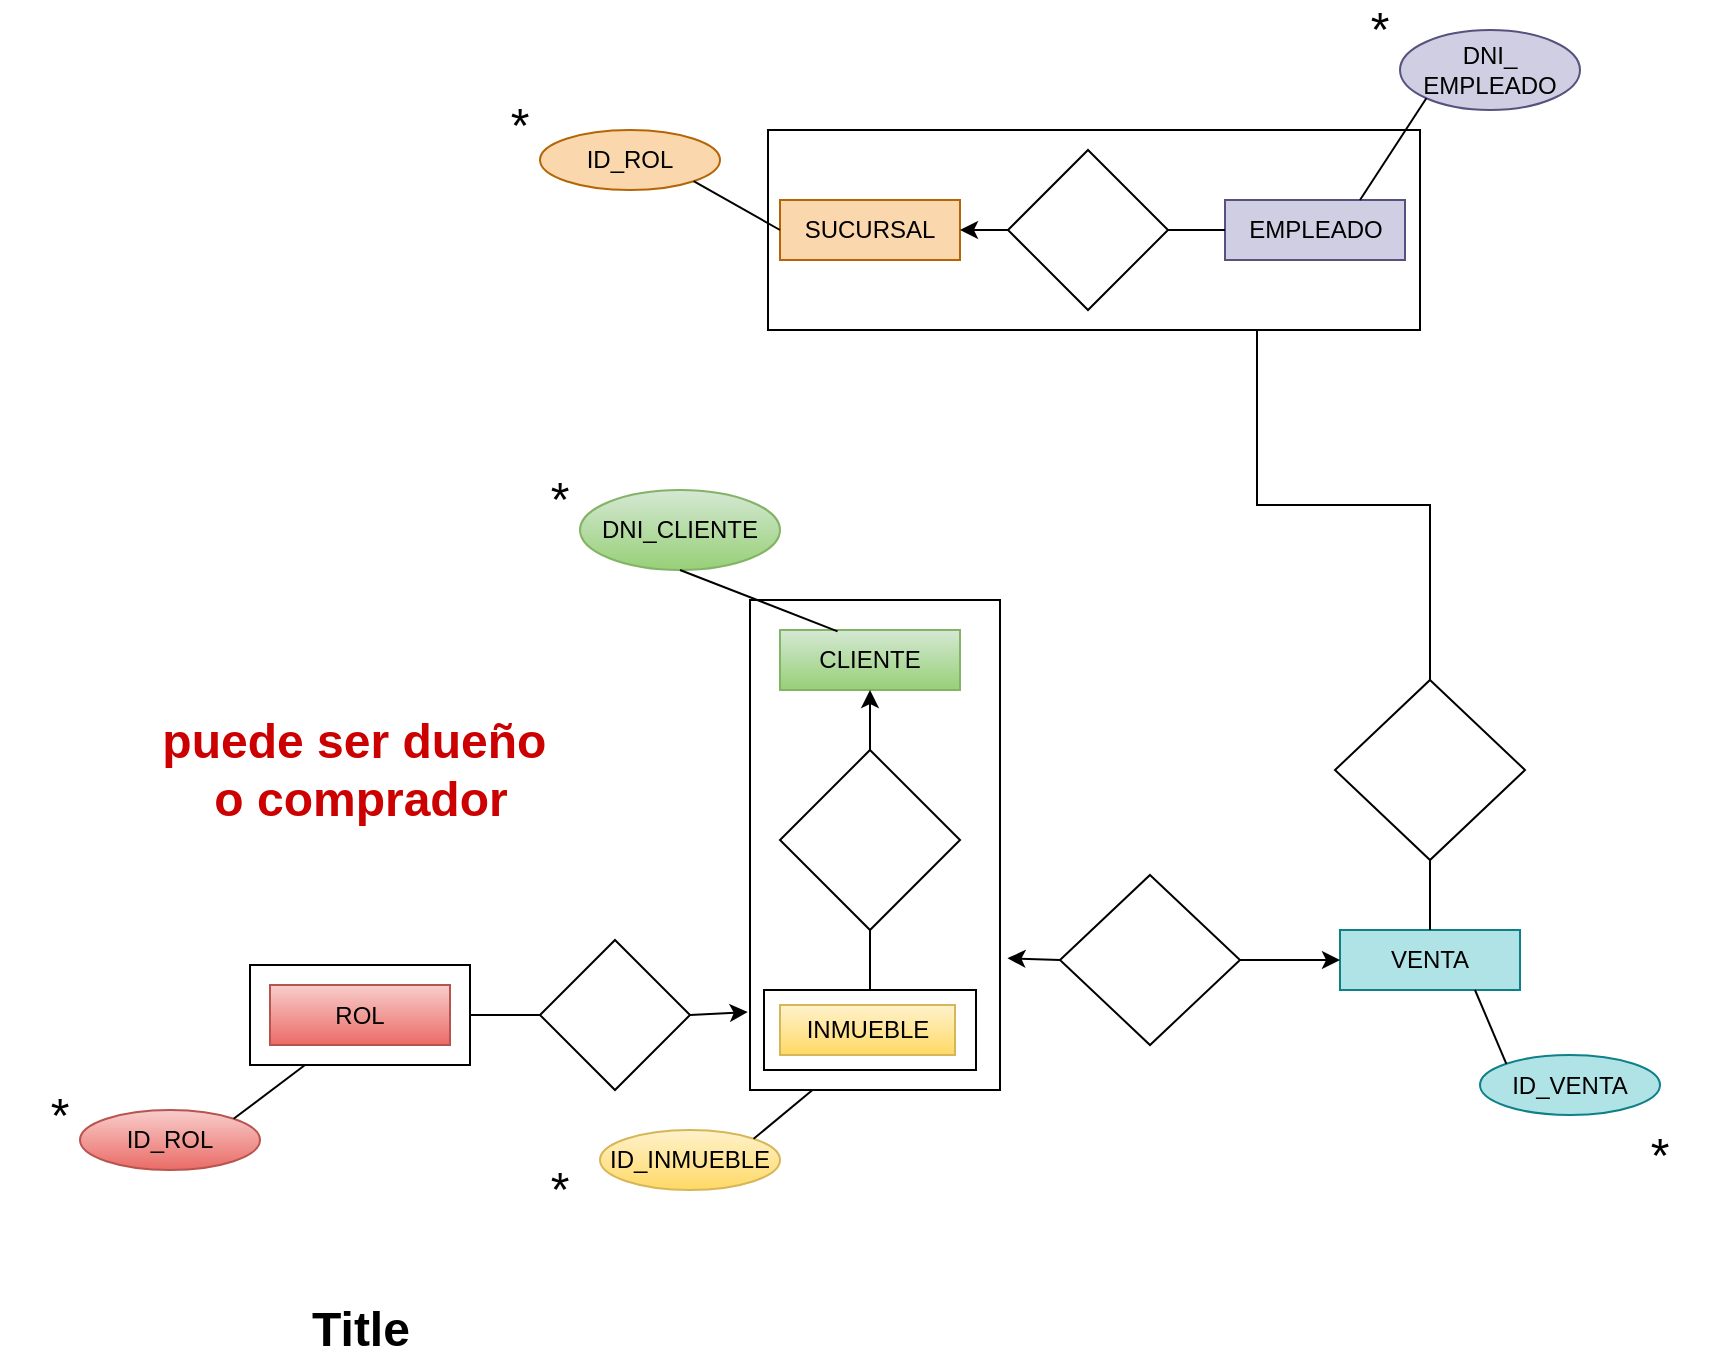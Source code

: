 <mxfile version="24.7.5">
  <diagram name="Página-1" id="NNj3vgyOJPFBUI3p8XEc">
    <mxGraphModel dx="1745" dy="1731" grid="1" gridSize="10" guides="1" tooltips="1" connect="1" arrows="1" fold="1" page="1" pageScale="1" pageWidth="827" pageHeight="1169" math="0" shadow="0">
      <root>
        <mxCell id="0" />
        <mxCell id="1" parent="0" />
        <mxCell id="zj0xup-f8QQQgsx-p5lP-6" value="" style="rounded=0;whiteSpace=wrap;html=1;" parent="1" vertex="1">
          <mxGeometry x="285" y="185" width="125" height="245" as="geometry" />
        </mxCell>
        <mxCell id="j1jYGmsBvRzgGtj-54UR-4" value="" style="rounded=0;whiteSpace=wrap;html=1;" vertex="1" parent="1">
          <mxGeometry x="292" y="380" width="106" height="40" as="geometry" />
        </mxCell>
        <mxCell id="MPRieVsxkrIZF0ktZkBW-8" value="" style="rounded=0;whiteSpace=wrap;html=1;direction=south;" parent="1" vertex="1">
          <mxGeometry x="35" y="367.5" width="110" height="50" as="geometry" />
        </mxCell>
        <mxCell id="HIk1WO-elueAQoqG-h1J-2" value="" style="rounded=0;whiteSpace=wrap;html=1;" parent="1" vertex="1">
          <mxGeometry x="294" y="-50" width="326" height="100" as="geometry" />
        </mxCell>
        <mxCell id="zj0xup-f8QQQgsx-p5lP-1" value="&lt;font color=&quot;#000000&quot;&gt;CLIENTE&lt;/font&gt;" style="rounded=0;whiteSpace=wrap;html=1;fillColor=#d5e8d4;strokeColor=#82b366;gradientColor=#97d077;" parent="1" vertex="1">
          <mxGeometry x="300" y="200" width="90" height="30" as="geometry" />
        </mxCell>
        <mxCell id="zj0xup-f8QQQgsx-p5lP-2" value="&lt;font color=&quot;#000000&quot;&gt;INMUEBLE&lt;/font&gt;" style="rounded=0;whiteSpace=wrap;html=1;fillColor=#fff2cc;strokeColor=#d6b656;gradientColor=#ffd966;" parent="1" vertex="1">
          <mxGeometry x="300" y="387.5" width="87.5" height="25" as="geometry" />
        </mxCell>
        <mxCell id="zj0xup-f8QQQgsx-p5lP-3" value="" style="rhombus;whiteSpace=wrap;html=1;" parent="1" vertex="1">
          <mxGeometry x="300" y="260" width="90" height="90" as="geometry" />
        </mxCell>
        <mxCell id="zj0xup-f8QQQgsx-p5lP-7" value="&lt;font color=&quot;#000000&quot;&gt;VENTA&lt;/font&gt;" style="rounded=0;whiteSpace=wrap;html=1;fillColor=#b0e3e6;strokeColor=#0e8088;" parent="1" vertex="1">
          <mxGeometry x="580" y="350" width="90" height="30" as="geometry" />
        </mxCell>
        <mxCell id="zj0xup-f8QQQgsx-p5lP-8" value="" style="rhombus;whiteSpace=wrap;html=1;" parent="1" vertex="1">
          <mxGeometry x="440" y="322.5" width="90" height="85" as="geometry" />
        </mxCell>
        <mxCell id="zj0xup-f8QQQgsx-p5lP-10" value="" style="endArrow=classic;html=1;rounded=0;entryX=0;entryY=0.5;entryDx=0;entryDy=0;" parent="1" source="zj0xup-f8QQQgsx-p5lP-8" target="zj0xup-f8QQQgsx-p5lP-7" edge="1">
          <mxGeometry width="50" height="50" relative="1" as="geometry">
            <mxPoint x="490" y="450" as="sourcePoint" />
            <mxPoint x="540" y="400" as="targetPoint" />
          </mxGeometry>
        </mxCell>
        <mxCell id="zj0xup-f8QQQgsx-p5lP-14" value="&lt;font color=&quot;#000000&quot;&gt;EMPLEADO&lt;/font&gt;" style="rounded=0;whiteSpace=wrap;html=1;fillColor=#d0cee2;strokeColor=#56517e;" parent="1" vertex="1">
          <mxGeometry x="522.5" y="-15" width="90" height="30" as="geometry" />
        </mxCell>
        <mxCell id="zj0xup-f8QQQgsx-p5lP-19" value="&lt;font color=&quot;#000000&quot;&gt;SUCURSAL&lt;/font&gt;" style="rounded=0;whiteSpace=wrap;html=1;fillColor=#fad7ac;strokeColor=#b46504;" parent="1" vertex="1">
          <mxGeometry x="300" y="-15" width="90" height="30" as="geometry" />
        </mxCell>
        <mxCell id="zj0xup-f8QQQgsx-p5lP-24" value="" style="rhombus;whiteSpace=wrap;html=1;" parent="1" vertex="1">
          <mxGeometry x="414" y="-40" width="80" height="80" as="geometry" />
        </mxCell>
        <mxCell id="zj0xup-f8QQQgsx-p5lP-26" value="" style="endArrow=none;html=1;rounded=0;entryX=0;entryY=0.5;entryDx=0;entryDy=0;exitX=1;exitY=0.5;exitDx=0;exitDy=0;" parent="1" source="zj0xup-f8QQQgsx-p5lP-24" target="zj0xup-f8QQQgsx-p5lP-14" edge="1">
          <mxGeometry width="50" height="50" relative="1" as="geometry">
            <mxPoint x="460" y="130" as="sourcePoint" />
            <mxPoint x="510" y="80" as="targetPoint" />
          </mxGeometry>
        </mxCell>
        <mxCell id="zj0xup-f8QQQgsx-p5lP-27" value="" style="endArrow=classic;html=1;rounded=0;entryX=1;entryY=0.5;entryDx=0;entryDy=0;exitX=0;exitY=0.5;exitDx=0;exitDy=0;" parent="1" source="zj0xup-f8QQQgsx-p5lP-24" target="zj0xup-f8QQQgsx-p5lP-19" edge="1">
          <mxGeometry width="50" height="50" relative="1" as="geometry">
            <mxPoint x="370" y="90" as="sourcePoint" />
            <mxPoint x="420" y="40" as="targetPoint" />
          </mxGeometry>
        </mxCell>
        <mxCell id="uog67UMfGlllpVVWLBfc-1" value="" style="rhombus;whiteSpace=wrap;html=1;" parent="1" vertex="1">
          <mxGeometry x="180" y="355" width="75" height="75" as="geometry" />
        </mxCell>
        <mxCell id="uog67UMfGlllpVVWLBfc-2" value="&lt;font color=&quot;#000000&quot;&gt;ROL&lt;/font&gt;" style="rounded=0;whiteSpace=wrap;html=1;fillColor=#f8cecc;strokeColor=#b85450;gradientColor=#ea6b66;" parent="1" vertex="1">
          <mxGeometry x="45" y="377.5" width="90" height="30" as="geometry" />
        </mxCell>
        <mxCell id="uog67UMfGlllpVVWLBfc-13" value="&lt;font color=&quot;#cc0000&quot;&gt;puede ser dueño&amp;nbsp;&lt;/font&gt;&lt;div&gt;&lt;font color=&quot;#cc0000&quot;&gt;o comprador&lt;/font&gt;&lt;/div&gt;" style="text;strokeColor=none;fillColor=none;html=1;fontSize=24;fontStyle=1;verticalAlign=middle;align=center;" parent="1" vertex="1">
          <mxGeometry x="-15" y="250" width="210" height="40" as="geometry" />
        </mxCell>
        <mxCell id="uog67UMfGlllpVVWLBfc-14" value="" style="rhombus;whiteSpace=wrap;html=1;" parent="1" vertex="1">
          <mxGeometry x="577.5" y="225" width="95" height="90" as="geometry" />
        </mxCell>
        <mxCell id="HIk1WO-elueAQoqG-h1J-1" value="" style="endArrow=none;html=1;rounded=0;entryX=0.5;entryY=1;entryDx=0;entryDy=0;exitX=0.5;exitY=0;exitDx=0;exitDy=0;" parent="1" source="zj0xup-f8QQQgsx-p5lP-7" target="uog67UMfGlllpVVWLBfc-14" edge="1">
          <mxGeometry width="50" height="50" relative="1" as="geometry">
            <mxPoint x="490" y="320" as="sourcePoint" />
            <mxPoint x="540" y="270" as="targetPoint" />
          </mxGeometry>
        </mxCell>
        <mxCell id="HIk1WO-elueAQoqG-h1J-3" value="" style="endArrow=none;html=1;rounded=0;entryX=0.75;entryY=1;entryDx=0;entryDy=0;exitX=0.5;exitY=0;exitDx=0;exitDy=0;edgeStyle=orthogonalEdgeStyle;" parent="1" source="uog67UMfGlllpVVWLBfc-14" target="HIk1WO-elueAQoqG-h1J-2" edge="1">
          <mxGeometry width="50" height="50" relative="1" as="geometry">
            <mxPoint x="520" y="160" as="sourcePoint" />
            <mxPoint x="570" y="110" as="targetPoint" />
          </mxGeometry>
        </mxCell>
        <mxCell id="_sDwnU4jXvjSTcjaool8-1" value="Title" style="text;strokeColor=none;fillColor=none;html=1;fontSize=24;fontStyle=1;verticalAlign=middle;align=center;" parent="1" vertex="1">
          <mxGeometry x="40" y="530" width="100" height="40" as="geometry" />
        </mxCell>
        <mxCell id="_sDwnU4jXvjSTcjaool8-2" value="&lt;font color=&quot;#000000&quot;&gt;DNI_CLIENTE&lt;/font&gt;" style="ellipse;whiteSpace=wrap;html=1;fillColor=#d5e8d4;strokeColor=#82b366;gradientColor=#97d077;" parent="1" vertex="1">
          <mxGeometry x="200" y="130" width="100" height="40" as="geometry" />
        </mxCell>
        <mxCell id="_sDwnU4jXvjSTcjaool8-3" value="&lt;font style=&quot;font-size: 24px;&quot;&gt;*&lt;/font&gt;" style="text;html=1;align=center;verticalAlign=middle;whiteSpace=wrap;rounded=0;" parent="1" vertex="1">
          <mxGeometry x="160" y="120" width="60" height="30" as="geometry" />
        </mxCell>
        <mxCell id="_sDwnU4jXvjSTcjaool8-4" value="" style="endArrow=none;html=1;rounded=0;entryX=0.5;entryY=1;entryDx=0;entryDy=0;exitX=0.32;exitY=0.022;exitDx=0;exitDy=0;exitPerimeter=0;" parent="1" source="zj0xup-f8QQQgsx-p5lP-1" target="_sDwnU4jXvjSTcjaool8-2" edge="1">
          <mxGeometry width="50" height="50" relative="1" as="geometry">
            <mxPoint x="180" y="250" as="sourcePoint" />
            <mxPoint x="230" y="200" as="targetPoint" />
          </mxGeometry>
        </mxCell>
        <mxCell id="_sDwnU4jXvjSTcjaool8-5" value="&lt;font color=&quot;#000000&quot;&gt;ID_INMUEBLE&lt;/font&gt;" style="ellipse;whiteSpace=wrap;html=1;fillColor=#fff2cc;strokeColor=#d6b656;gradientColor=#ffd966;" parent="1" vertex="1">
          <mxGeometry x="210" y="450" width="90" height="30" as="geometry" />
        </mxCell>
        <mxCell id="_sDwnU4jXvjSTcjaool8-6" value="&lt;font style=&quot;font-size: 24px;&quot;&gt;*&lt;/font&gt;" style="text;html=1;align=center;verticalAlign=middle;whiteSpace=wrap;rounded=0;" parent="1" vertex="1">
          <mxGeometry x="160" y="470" width="60" height="20" as="geometry" />
        </mxCell>
        <mxCell id="_sDwnU4jXvjSTcjaool8-7" value="" style="endArrow=none;html=1;rounded=0;exitX=1;exitY=0;exitDx=0;exitDy=0;entryX=0.25;entryY=1;entryDx=0;entryDy=0;" parent="1" source="_sDwnU4jXvjSTcjaool8-5" target="zj0xup-f8QQQgsx-p5lP-6" edge="1">
          <mxGeometry width="50" height="50" relative="1" as="geometry">
            <mxPoint x="360" y="540" as="sourcePoint" />
            <mxPoint x="410" y="490" as="targetPoint" />
          </mxGeometry>
        </mxCell>
        <mxCell id="_sDwnU4jXvjSTcjaool8-8" value="&lt;font color=&quot;#000000&quot;&gt;ID_ROL&lt;/font&gt;" style="ellipse;whiteSpace=wrap;html=1;fillColor=#f8cecc;strokeColor=#b85450;gradientColor=#ea6b66;" parent="1" vertex="1">
          <mxGeometry x="-50" y="440" width="90" height="30" as="geometry" />
        </mxCell>
        <mxCell id="_sDwnU4jXvjSTcjaool8-9" value="&lt;font style=&quot;font-size: 24px;&quot;&gt;*&lt;/font&gt;" style="text;html=1;align=center;verticalAlign=middle;whiteSpace=wrap;rounded=0;" parent="1" vertex="1">
          <mxGeometry x="-90" y="432.5" width="60" height="20" as="geometry" />
        </mxCell>
        <mxCell id="_sDwnU4jXvjSTcjaool8-10" value="" style="endArrow=none;html=1;rounded=0;entryX=1;entryY=0.75;entryDx=0;entryDy=0;exitX=1;exitY=0;exitDx=0;exitDy=0;" parent="1" source="_sDwnU4jXvjSTcjaool8-8" target="MPRieVsxkrIZF0ktZkBW-8" edge="1">
          <mxGeometry width="50" height="50" relative="1" as="geometry">
            <mxPoint x="-160" y="500" as="sourcePoint" />
            <mxPoint x="-110" y="450" as="targetPoint" />
          </mxGeometry>
        </mxCell>
        <mxCell id="_sDwnU4jXvjSTcjaool8-11" value="&lt;font color=&quot;#000000&quot;&gt;ID_VENTA&lt;/font&gt;" style="ellipse;whiteSpace=wrap;html=1;fillColor=#b0e3e6;strokeColor=#0e8088;" parent="1" vertex="1">
          <mxGeometry x="650" y="412.5" width="90" height="30" as="geometry" />
        </mxCell>
        <mxCell id="_sDwnU4jXvjSTcjaool8-12" value="&lt;font style=&quot;font-size: 24px;&quot;&gt;*&lt;/font&gt;" style="text;html=1;align=center;verticalAlign=middle;whiteSpace=wrap;rounded=0;" parent="1" vertex="1">
          <mxGeometry x="710" y="452.5" width="60" height="20" as="geometry" />
        </mxCell>
        <mxCell id="_sDwnU4jXvjSTcjaool8-13" value="" style="endArrow=none;html=1;rounded=0;entryX=0.75;entryY=1;entryDx=0;entryDy=0;exitX=0;exitY=0;exitDx=0;exitDy=0;" parent="1" source="_sDwnU4jXvjSTcjaool8-11" target="zj0xup-f8QQQgsx-p5lP-7" edge="1">
          <mxGeometry width="50" height="50" relative="1" as="geometry">
            <mxPoint x="540" y="520" as="sourcePoint" />
            <mxPoint x="590" y="470" as="targetPoint" />
          </mxGeometry>
        </mxCell>
        <mxCell id="_sDwnU4jXvjSTcjaool8-14" value="&lt;font color=&quot;#000000&quot;&gt;DNI_&lt;/font&gt;&lt;div&gt;&lt;font color=&quot;#000000&quot;&gt;EMPLEADO&lt;/font&gt;&lt;/div&gt;" style="ellipse;whiteSpace=wrap;html=1;fillColor=#d0cee2;strokeColor=#56517e;" parent="1" vertex="1">
          <mxGeometry x="610" y="-100" width="90" height="40" as="geometry" />
        </mxCell>
        <mxCell id="_sDwnU4jXvjSTcjaool8-15" value="" style="endArrow=none;html=1;rounded=0;entryX=0;entryY=1;entryDx=0;entryDy=0;exitX=0.75;exitY=0;exitDx=0;exitDy=0;" parent="1" source="zj0xup-f8QQQgsx-p5lP-14" target="_sDwnU4jXvjSTcjaool8-14" edge="1">
          <mxGeometry width="50" height="50" relative="1" as="geometry">
            <mxPoint x="516.5" y="-50" as="sourcePoint" />
            <mxPoint x="566.5" y="-100" as="targetPoint" />
          </mxGeometry>
        </mxCell>
        <mxCell id="_sDwnU4jXvjSTcjaool8-16" value="&lt;font style=&quot;font-size: 24px;&quot;&gt;*&lt;/font&gt;" style="text;html=1;align=center;verticalAlign=middle;whiteSpace=wrap;rounded=0;" parent="1" vertex="1">
          <mxGeometry x="570" y="-110" width="60" height="20" as="geometry" />
        </mxCell>
        <mxCell id="_sDwnU4jXvjSTcjaool8-17" value="&lt;font color=&quot;#000000&quot;&gt;ID_ROL&lt;/font&gt;" style="ellipse;whiteSpace=wrap;html=1;fillColor=#fad7ac;strokeColor=#b46504;" parent="1" vertex="1">
          <mxGeometry x="180" y="-50" width="90" height="30" as="geometry" />
        </mxCell>
        <mxCell id="_sDwnU4jXvjSTcjaool8-18" value="&lt;font style=&quot;font-size: 24px;&quot;&gt;*&lt;/font&gt;" style="text;html=1;align=center;verticalAlign=middle;whiteSpace=wrap;rounded=0;" parent="1" vertex="1">
          <mxGeometry x="160" y="-70" width="20" height="35" as="geometry" />
        </mxCell>
        <mxCell id="_sDwnU4jXvjSTcjaool8-19" value="" style="endArrow=none;html=1;rounded=0;exitX=0;exitY=0.5;exitDx=0;exitDy=0;entryX=1;entryY=1;entryDx=0;entryDy=0;" parent="1" source="zj0xup-f8QQQgsx-p5lP-19" target="_sDwnU4jXvjSTcjaool8-17" edge="1">
          <mxGeometry width="50" height="50" relative="1" as="geometry">
            <mxPoint x="80" y="90" as="sourcePoint" />
            <mxPoint x="130" y="40" as="targetPoint" />
          </mxGeometry>
        </mxCell>
        <mxCell id="MPRieVsxkrIZF0ktZkBW-6" value="" style="endArrow=classic;html=1;rounded=0;entryX=-0.009;entryY=0.841;entryDx=0;entryDy=0;entryPerimeter=0;exitX=1;exitY=0.5;exitDx=0;exitDy=0;" parent="1" source="uog67UMfGlllpVVWLBfc-1" target="zj0xup-f8QQQgsx-p5lP-6" edge="1">
          <mxGeometry width="50" height="50" relative="1" as="geometry">
            <mxPoint x="110" y="500" as="sourcePoint" />
            <mxPoint x="280" y="410" as="targetPoint" />
          </mxGeometry>
        </mxCell>
        <mxCell id="MPRieVsxkrIZF0ktZkBW-7" value="" style="endArrow=none;html=1;rounded=0;entryX=0;entryY=0.5;entryDx=0;entryDy=0;exitX=0.5;exitY=0;exitDx=0;exitDy=0;" parent="1" source="MPRieVsxkrIZF0ktZkBW-8" target="uog67UMfGlllpVVWLBfc-1" edge="1">
          <mxGeometry width="50" height="50" relative="1" as="geometry">
            <mxPoint x="150" y="398" as="sourcePoint" />
            <mxPoint x="120" y="440" as="targetPoint" />
          </mxGeometry>
        </mxCell>
        <mxCell id="j1jYGmsBvRzgGtj-54UR-3" value="" style="endArrow=classic;html=1;rounded=0;entryX=1.03;entryY=0.731;entryDx=0;entryDy=0;entryPerimeter=0;exitX=0;exitY=0.5;exitDx=0;exitDy=0;" edge="1" parent="1" source="zj0xup-f8QQQgsx-p5lP-8" target="zj0xup-f8QQQgsx-p5lP-6">
          <mxGeometry width="50" height="50" relative="1" as="geometry">
            <mxPoint x="410" y="300" as="sourcePoint" />
            <mxPoint x="460" y="250" as="targetPoint" />
          </mxGeometry>
        </mxCell>
        <mxCell id="j1jYGmsBvRzgGtj-54UR-5" value="" style="endArrow=none;html=1;rounded=0;entryX=0.5;entryY=1;entryDx=0;entryDy=0;exitX=0.5;exitY=0;exitDx=0;exitDy=0;" edge="1" parent="1" source="j1jYGmsBvRzgGtj-54UR-4" target="zj0xup-f8QQQgsx-p5lP-3">
          <mxGeometry width="50" height="50" relative="1" as="geometry">
            <mxPoint x="180" y="340" as="sourcePoint" />
            <mxPoint x="230" y="290" as="targetPoint" />
          </mxGeometry>
        </mxCell>
        <mxCell id="j1jYGmsBvRzgGtj-54UR-6" value="" style="endArrow=classic;html=1;rounded=0;entryX=0.5;entryY=1;entryDx=0;entryDy=0;exitX=0.5;exitY=0;exitDx=0;exitDy=0;" edge="1" parent="1" source="zj0xup-f8QQQgsx-p5lP-3" target="zj0xup-f8QQQgsx-p5lP-1">
          <mxGeometry width="50" height="50" relative="1" as="geometry">
            <mxPoint x="180" y="340" as="sourcePoint" />
            <mxPoint x="230" y="290" as="targetPoint" />
          </mxGeometry>
        </mxCell>
      </root>
    </mxGraphModel>
  </diagram>
</mxfile>

